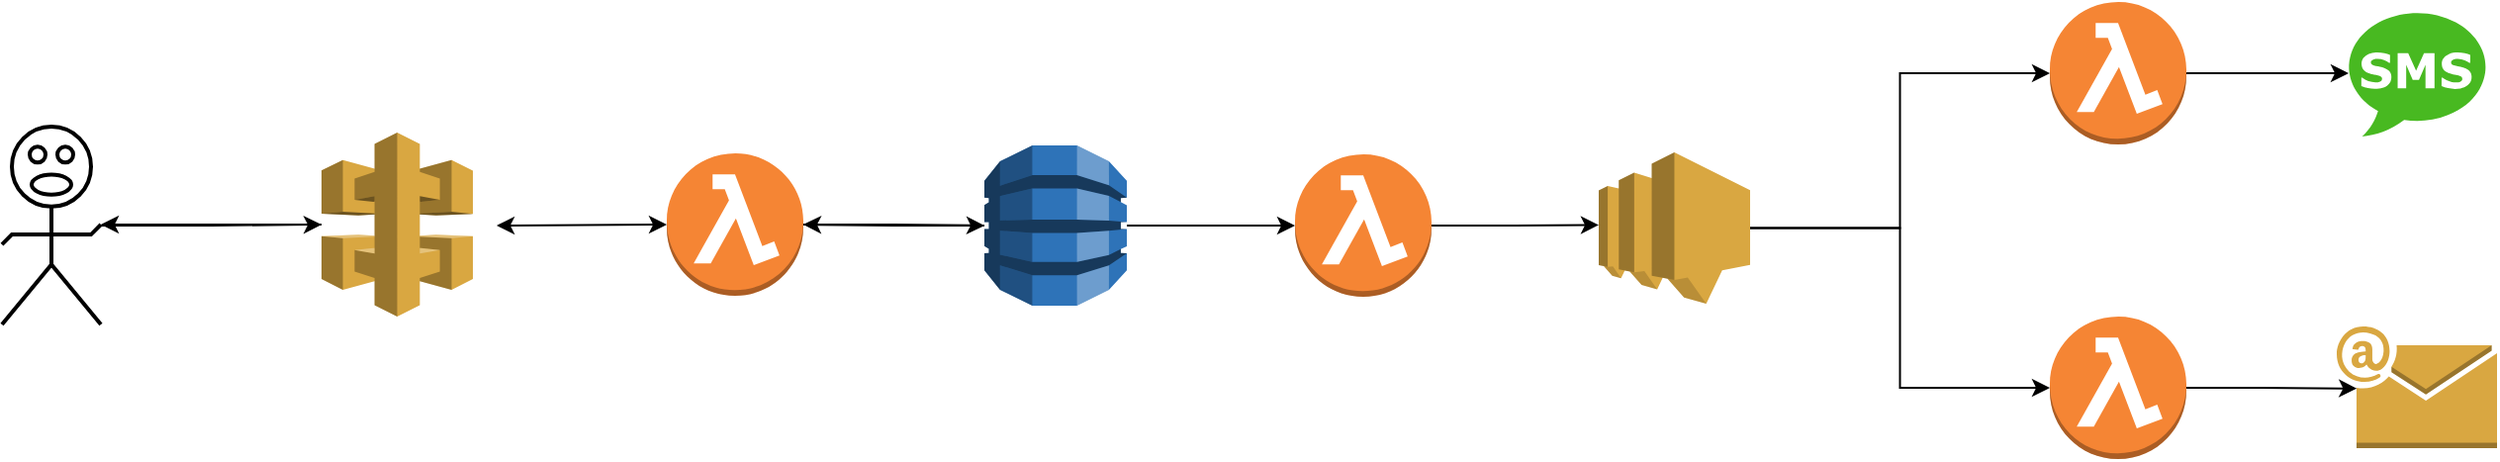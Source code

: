 <mxfile version="10.5.2" type="device"><diagram id="0VoCWkT1irqSYebWjoVd" name="Page-1"><mxGraphModel dx="1398" dy="777" grid="1" gridSize="10" guides="1" tooltips="1" connect="1" arrows="1" fold="1" page="1" pageScale="1" pageWidth="827" pageHeight="1169" math="0" shadow="0"><root><mxCell id="0"/><mxCell id="1" parent="0"/><mxCell id="MW1IkAhfb3_KbKPp181H-28" style="edgeStyle=orthogonalEdgeStyle;rounded=0;orthogonalLoop=1;jettySize=auto;html=1;" edge="1" parent="1" source="MW1IkAhfb3_KbKPp181H-1" target="MW1IkAhfb3_KbKPp181H-2"><mxGeometry relative="1" as="geometry"/></mxCell><mxCell id="MW1IkAhfb3_KbKPp181H-1" value="" style="verticalLabelPosition=bottom;html=1;verticalAlign=top;strokeWidth=2;shape=mxgraph.lean_mapping.verbal;" vertex="1" parent="1"><mxGeometry x="30" y="315" width="50" height="100" as="geometry"/></mxCell><mxCell id="MW1IkAhfb3_KbKPp181H-29" style="edgeStyle=orthogonalEdgeStyle;rounded=0;orthogonalLoop=1;jettySize=auto;html=1;entryX=1;entryY=0.495;entryDx=0;entryDy=0;entryPerimeter=0;" edge="1" parent="1" source="MW1IkAhfb3_KbKPp181H-2" target="MW1IkAhfb3_KbKPp181H-1"><mxGeometry relative="1" as="geometry"/></mxCell><mxCell id="MW1IkAhfb3_KbKPp181H-2" value="" style="outlineConnect=0;dashed=0;verticalLabelPosition=bottom;verticalAlign=top;align=center;html=1;shape=mxgraph.aws3.api_gateway;fillColor=#D9A741;gradientColor=none;" vertex="1" parent="1"><mxGeometry x="191.5" y="318" width="76.5" height="93" as="geometry"/></mxCell><mxCell id="MW1IkAhfb3_KbKPp181H-6" style="edgeStyle=orthogonalEdgeStyle;rounded=0;orthogonalLoop=1;jettySize=auto;html=1;entryX=0;entryY=0.5;entryDx=0;entryDy=0;entryPerimeter=0;" edge="1" parent="1" source="MW1IkAhfb3_KbKPp181H-4" target="MW1IkAhfb3_KbKPp181H-5"><mxGeometry relative="1" as="geometry"/></mxCell><mxCell id="MW1IkAhfb3_KbKPp181H-4" value="" style="outlineConnect=0;dashed=0;verticalLabelPosition=bottom;verticalAlign=top;align=center;html=1;shape=mxgraph.aws3.lambda_function;fillColor=#F58534;gradientColor=none;" vertex="1" parent="1"><mxGeometry x="366" y="328.5" width="69" height="72" as="geometry"/></mxCell><mxCell id="MW1IkAhfb3_KbKPp181H-22" style="edgeStyle=orthogonalEdgeStyle;rounded=0;orthogonalLoop=1;jettySize=auto;html=1;entryX=0;entryY=0.5;entryDx=0;entryDy=0;entryPerimeter=0;" edge="1" parent="1" source="MW1IkAhfb3_KbKPp181H-5" target="MW1IkAhfb3_KbKPp181H-13"><mxGeometry relative="1" as="geometry"/></mxCell><mxCell id="MW1IkAhfb3_KbKPp181H-31" style="edgeStyle=orthogonalEdgeStyle;rounded=0;orthogonalLoop=1;jettySize=auto;html=1;entryX=1;entryY=0.5;entryDx=0;entryDy=0;entryPerimeter=0;" edge="1" parent="1" source="MW1IkAhfb3_KbKPp181H-5" target="MW1IkAhfb3_KbKPp181H-4"><mxGeometry relative="1" as="geometry"/></mxCell><mxCell id="MW1IkAhfb3_KbKPp181H-5" value="" style="outlineConnect=0;dashed=0;verticalLabelPosition=bottom;verticalAlign=top;align=center;html=1;shape=mxgraph.aws3.dynamo_db;fillColor=#2E73B8;gradientColor=none;" vertex="1" parent="1"><mxGeometry x="526.5" y="324.5" width="72" height="81" as="geometry"/></mxCell><mxCell id="MW1IkAhfb3_KbKPp181H-23" style="edgeStyle=orthogonalEdgeStyle;rounded=0;orthogonalLoop=1;jettySize=auto;html=1;entryX=0;entryY=0.48;entryDx=0;entryDy=0;entryPerimeter=0;" edge="1" parent="1" source="MW1IkAhfb3_KbKPp181H-13" target="MW1IkAhfb3_KbKPp181H-15"><mxGeometry relative="1" as="geometry"/></mxCell><mxCell id="MW1IkAhfb3_KbKPp181H-13" value="" style="outlineConnect=0;dashed=0;verticalLabelPosition=bottom;verticalAlign=top;align=center;html=1;shape=mxgraph.aws3.lambda_function;fillColor=#F58534;gradientColor=none;" vertex="1" parent="1"><mxGeometry x="683.5" y="329" width="69" height="72" as="geometry"/></mxCell><mxCell id="MW1IkAhfb3_KbKPp181H-24" style="edgeStyle=orthogonalEdgeStyle;rounded=0;orthogonalLoop=1;jettySize=auto;html=1;entryX=0;entryY=0.5;entryDx=0;entryDy=0;entryPerimeter=0;" edge="1" parent="1" source="MW1IkAhfb3_KbKPp181H-15" target="MW1IkAhfb3_KbKPp181H-17"><mxGeometry relative="1" as="geometry"/></mxCell><mxCell id="MW1IkAhfb3_KbKPp181H-25" style="edgeStyle=orthogonalEdgeStyle;rounded=0;orthogonalLoop=1;jettySize=auto;html=1;entryX=0;entryY=0.5;entryDx=0;entryDy=0;entryPerimeter=0;" edge="1" parent="1" source="MW1IkAhfb3_KbKPp181H-15" target="MW1IkAhfb3_KbKPp181H-18"><mxGeometry relative="1" as="geometry"/></mxCell><mxCell id="MW1IkAhfb3_KbKPp181H-15" value="" style="outlineConnect=0;dashed=0;verticalLabelPosition=bottom;verticalAlign=top;align=center;html=1;shape=mxgraph.aws3.sns;fillColor=#D9A741;gradientColor=none;" vertex="1" parent="1"><mxGeometry x="837" y="328" width="76.5" height="76.5" as="geometry"/></mxCell><mxCell id="MW1IkAhfb3_KbKPp181H-27" style="edgeStyle=orthogonalEdgeStyle;rounded=0;orthogonalLoop=1;jettySize=auto;html=1;" edge="1" parent="1" source="MW1IkAhfb3_KbKPp181H-17" target="MW1IkAhfb3_KbKPp181H-20"><mxGeometry relative="1" as="geometry"/></mxCell><mxCell id="MW1IkAhfb3_KbKPp181H-17" value="" style="outlineConnect=0;dashed=0;verticalLabelPosition=bottom;verticalAlign=top;align=center;html=1;shape=mxgraph.aws3.lambda_function;fillColor=#F58534;gradientColor=none;" vertex="1" parent="1"><mxGeometry x="1065" y="252" width="69" height="72" as="geometry"/></mxCell><mxCell id="MW1IkAhfb3_KbKPp181H-26" style="edgeStyle=orthogonalEdgeStyle;rounded=0;orthogonalLoop=1;jettySize=auto;html=1;entryX=0.125;entryY=0.51;entryDx=0;entryDy=0;entryPerimeter=0;" edge="1" parent="1" source="MW1IkAhfb3_KbKPp181H-18" target="MW1IkAhfb3_KbKPp181H-21"><mxGeometry relative="1" as="geometry"/></mxCell><mxCell id="MW1IkAhfb3_KbKPp181H-18" value="" style="outlineConnect=0;dashed=0;verticalLabelPosition=bottom;verticalAlign=top;align=center;html=1;shape=mxgraph.aws3.lambda_function;fillColor=#F58534;gradientColor=none;" vertex="1" parent="1"><mxGeometry x="1065" y="411" width="69" height="72" as="geometry"/></mxCell><mxCell id="MW1IkAhfb3_KbKPp181H-20" value="" style="dashed=0;outlineConnect=0;html=1;align=center;labelPosition=center;verticalLabelPosition=bottom;verticalAlign=top;shape=mxgraph.weblogos.sms;fillColor=#48B921;strokeColor=none" vertex="1" parent="1"><mxGeometry x="1216" y="256" width="69.2" height="64" as="geometry"/></mxCell><mxCell id="MW1IkAhfb3_KbKPp181H-21" value="" style="outlineConnect=0;dashed=0;verticalLabelPosition=bottom;verticalAlign=top;align=center;html=1;shape=mxgraph.aws3.email;fillColor=#D9A741;gradientColor=none;" vertex="1" parent="1"><mxGeometry x="1210" y="416" width="81" height="61.5" as="geometry"/></mxCell><mxCell id="MW1IkAhfb3_KbKPp181H-34" value="" style="endArrow=classic;startArrow=classic;html=1;entryX=0;entryY=0.5;entryDx=0;entryDy=0;entryPerimeter=0;" edge="1" parent="1" target="MW1IkAhfb3_KbKPp181H-4"><mxGeometry width="50" height="50" relative="1" as="geometry"><mxPoint x="280" y="365" as="sourcePoint"/><mxPoint x="180" y="510" as="targetPoint"/></mxGeometry></mxCell></root></mxGraphModel></diagram></mxfile>